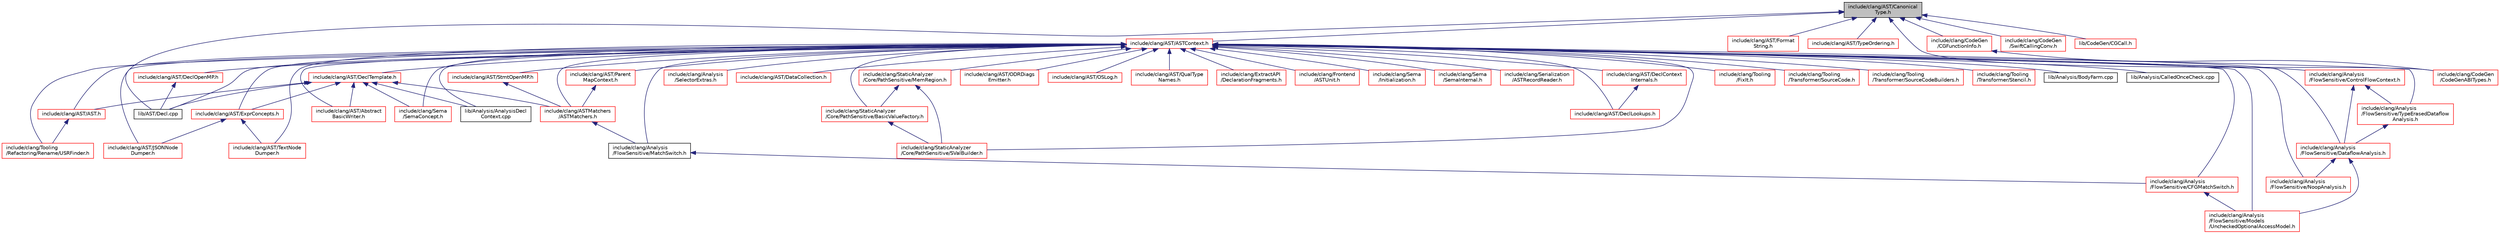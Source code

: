 digraph "include/clang/AST/CanonicalType.h"
{
 // LATEX_PDF_SIZE
  bgcolor="transparent";
  edge [fontname="Helvetica",fontsize="10",labelfontname="Helvetica",labelfontsize="10"];
  node [fontname="Helvetica",fontsize="10",shape=record];
  Node1 [label="include/clang/AST/Canonical\lType.h",height=0.2,width=0.4,color="black", fillcolor="grey75", style="filled", fontcolor="black",tooltip=" "];
  Node1 -> Node2 [dir="back",color="midnightblue",fontsize="10",style="solid",fontname="Helvetica"];
  Node2 [label="include/clang/AST/ASTContext.h",height=0.2,width=0.4,color="red",URL="$ASTContext_8h.html",tooltip=" "];
  Node2 -> Node3 [dir="back",color="midnightblue",fontsize="10",style="solid",fontname="Helvetica"];
  Node3 [label="include/clang/Analysis\l/FlowSensitive/CFGMatchSwitch.h",height=0.2,width=0.4,color="red",URL="$CFGMatchSwitch_8h.html",tooltip=" "];
  Node3 -> Node4 [dir="back",color="midnightblue",fontsize="10",style="solid",fontname="Helvetica"];
  Node4 [label="include/clang/Analysis\l/FlowSensitive/Models\l/UncheckedOptionalAccessModel.h",height=0.2,width=0.4,color="red",URL="$UncheckedOptionalAccessModel_8h.html",tooltip=" "];
  Node2 -> Node6 [dir="back",color="midnightblue",fontsize="10",style="solid",fontname="Helvetica"];
  Node6 [label="include/clang/Analysis\l/FlowSensitive/ControlFlowContext.h",height=0.2,width=0.4,color="red",URL="$ControlFlowContext_8h.html",tooltip=" "];
  Node6 -> Node7 [dir="back",color="midnightblue",fontsize="10",style="solid",fontname="Helvetica"];
  Node7 [label="include/clang/Analysis\l/FlowSensitive/DataflowAnalysis.h",height=0.2,width=0.4,color="red",URL="$DataflowAnalysis_8h.html",tooltip=" "];
  Node7 -> Node4 [dir="back",color="midnightblue",fontsize="10",style="solid",fontname="Helvetica"];
  Node7 -> Node11 [dir="back",color="midnightblue",fontsize="10",style="solid",fontname="Helvetica"];
  Node11 [label="include/clang/Analysis\l/FlowSensitive/NoopAnalysis.h",height=0.2,width=0.4,color="red",URL="$NoopAnalysis_8h.html",tooltip=" "];
  Node6 -> Node18 [dir="back",color="midnightblue",fontsize="10",style="solid",fontname="Helvetica"];
  Node18 [label="include/clang/Analysis\l/FlowSensitive/TypeErasedDataflow\lAnalysis.h",height=0.2,width=0.4,color="red",URL="$TypeErasedDataflowAnalysis_8h.html",tooltip=" "];
  Node18 -> Node7 [dir="back",color="midnightblue",fontsize="10",style="solid",fontname="Helvetica"];
  Node2 -> Node7 [dir="back",color="midnightblue",fontsize="10",style="solid",fontname="Helvetica"];
  Node2 -> Node15 [dir="back",color="midnightblue",fontsize="10",style="solid",fontname="Helvetica"];
  Node15 [label="include/clang/Analysis\l/FlowSensitive/MatchSwitch.h",height=0.2,width=0.4,color="black",URL="$MatchSwitch_8h.html",tooltip=" "];
  Node15 -> Node3 [dir="back",color="midnightblue",fontsize="10",style="solid",fontname="Helvetica"];
  Node2 -> Node4 [dir="back",color="midnightblue",fontsize="10",style="solid",fontname="Helvetica"];
  Node2 -> Node11 [dir="back",color="midnightblue",fontsize="10",style="solid",fontname="Helvetica"];
  Node2 -> Node18 [dir="back",color="midnightblue",fontsize="10",style="solid",fontname="Helvetica"];
  Node2 -> Node22 [dir="back",color="midnightblue",fontsize="10",style="solid",fontname="Helvetica"];
  Node22 [label="include/clang/Analysis\l/SelectorExtras.h",height=0.2,width=0.4,color="red",URL="$SelectorExtras_8h.html",tooltip=" "];
  Node2 -> Node33 [dir="back",color="midnightblue",fontsize="10",style="solid",fontname="Helvetica"];
  Node33 [label="include/clang/AST/Abstract\lBasicWriter.h",height=0.2,width=0.4,color="red",URL="$AbstractBasicWriter_8h.html",tooltip=" "];
  Node2 -> Node39 [dir="back",color="midnightblue",fontsize="10",style="solid",fontname="Helvetica"];
  Node39 [label="include/clang/AST/AST.h",height=0.2,width=0.4,color="red",URL="$AST_8h.html",tooltip=" "];
  Node39 -> Node45 [dir="back",color="midnightblue",fontsize="10",style="solid",fontname="Helvetica"];
  Node45 [label="include/clang/Tooling\l/Refactoring/Rename/USRFinder.h",height=0.2,width=0.4,color="red",URL="$USRFinder_8h.html",tooltip=" "];
  Node2 -> Node54 [dir="back",color="midnightblue",fontsize="10",style="solid",fontname="Helvetica"];
  Node54 [label="include/clang/AST/DataCollection.h",height=0.2,width=0.4,color="red",URL="$DataCollection_8h.html",tooltip=" "];
  Node2 -> Node57 [dir="back",color="midnightblue",fontsize="10",style="solid",fontname="Helvetica"];
  Node57 [label="include/clang/AST/DeclContext\lInternals.h",height=0.2,width=0.4,color="red",URL="$DeclContextInternals_8h.html",tooltip=" "];
  Node57 -> Node58 [dir="back",color="midnightblue",fontsize="10",style="solid",fontname="Helvetica"];
  Node58 [label="include/clang/AST/DeclLookups.h",height=0.2,width=0.4,color="red",URL="$DeclLookups_8h.html",tooltip=" "];
  Node2 -> Node58 [dir="back",color="midnightblue",fontsize="10",style="solid",fontname="Helvetica"];
  Node2 -> Node67 [dir="back",color="midnightblue",fontsize="10",style="solid",fontname="Helvetica"];
  Node67 [label="include/clang/AST/DeclOpenMP.h",height=0.2,width=0.4,color="red",URL="$DeclOpenMP_8h.html",tooltip=" "];
  Node67 -> Node235 [dir="back",color="midnightblue",fontsize="10",style="solid",fontname="Helvetica"];
  Node235 [label="lib/AST/Decl.cpp",height=0.2,width=0.4,color="black",URL="$Decl_8cpp.html",tooltip=" "];
  Node2 -> Node240 [dir="back",color="midnightblue",fontsize="10",style="solid",fontname="Helvetica"];
  Node240 [label="include/clang/AST/DeclTemplate.h",height=0.2,width=0.4,color="red",URL="$DeclTemplate_8h.html",tooltip=" "];
  Node240 -> Node33 [dir="back",color="midnightblue",fontsize="10",style="solid",fontname="Helvetica"];
  Node240 -> Node39 [dir="back",color="midnightblue",fontsize="10",style="solid",fontname="Helvetica"];
  Node240 -> Node305 [dir="back",color="midnightblue",fontsize="10",style="solid",fontname="Helvetica"];
  Node305 [label="include/clang/AST/ExprConcepts.h",height=0.2,width=0.4,color="red",URL="$ExprConcepts_8h.html",tooltip=" "];
  Node305 -> Node71 [dir="back",color="midnightblue",fontsize="10",style="solid",fontname="Helvetica"];
  Node71 [label="include/clang/AST/JSONNode\lDumper.h",height=0.2,width=0.4,color="red",URL="$JSONNodeDumper_8h.html",tooltip=" "];
  Node305 -> Node73 [dir="back",color="midnightblue",fontsize="10",style="solid",fontname="Helvetica"];
  Node73 [label="include/clang/AST/TextNode\lDumper.h",height=0.2,width=0.4,color="red",URL="$TextNodeDumper_8h.html",tooltip=" "];
  Node240 -> Node256 [dir="back",color="midnightblue",fontsize="10",style="solid",fontname="Helvetica"];
  Node256 [label="include/clang/ASTMatchers\l/ASTMatchers.h",height=0.2,width=0.4,color="red",URL="$ASTMatchers_8h.html",tooltip=" "];
  Node256 -> Node15 [dir="back",color="midnightblue",fontsize="10",style="solid",fontname="Helvetica"];
  Node240 -> Node638 [dir="back",color="midnightblue",fontsize="10",style="solid",fontname="Helvetica"];
  Node638 [label="include/clang/Sema\l/SemaConcept.h",height=0.2,width=0.4,color="red",URL="$SemaConcept_8h.html",tooltip=" "];
  Node240 -> Node314 [dir="back",color="midnightblue",fontsize="10",style="solid",fontname="Helvetica"];
  Node314 [label="lib/Analysis/AnalysisDecl\lContext.cpp",height=0.2,width=0.4,color="black",URL="$AnalysisDeclContext_8cpp.html",tooltip=" "];
  Node240 -> Node235 [dir="back",color="midnightblue",fontsize="10",style="solid",fontname="Helvetica"];
  Node2 -> Node305 [dir="back",color="midnightblue",fontsize="10",style="solid",fontname="Helvetica"];
  Node2 -> Node71 [dir="back",color="midnightblue",fontsize="10",style="solid",fontname="Helvetica"];
  Node2 -> Node653 [dir="back",color="midnightblue",fontsize="10",style="solid",fontname="Helvetica"];
  Node653 [label="include/clang/AST/ODRDiags\lEmitter.h",height=0.2,width=0.4,color="red",URL="$ODRDiagsEmitter_8h.html",tooltip=" "];
  Node2 -> Node654 [dir="back",color="midnightblue",fontsize="10",style="solid",fontname="Helvetica"];
  Node654 [label="include/clang/AST/OSLog.h",height=0.2,width=0.4,color="red",URL="$OSLog_8h.html",tooltip=" "];
  Node2 -> Node657 [dir="back",color="midnightblue",fontsize="10",style="solid",fontname="Helvetica"];
  Node657 [label="include/clang/AST/Parent\lMapContext.h",height=0.2,width=0.4,color="red",URL="$ParentMapContext_8h.html",tooltip=" "];
  Node657 -> Node256 [dir="back",color="midnightblue",fontsize="10",style="solid",fontname="Helvetica"];
  Node2 -> Node658 [dir="back",color="midnightblue",fontsize="10",style="solid",fontname="Helvetica"];
  Node658 [label="include/clang/AST/QualType\lNames.h",height=0.2,width=0.4,color="red",URL="$QualTypeNames_8h.html",tooltip=" "];
  Node2 -> Node659 [dir="back",color="midnightblue",fontsize="10",style="solid",fontname="Helvetica"];
  Node659 [label="include/clang/AST/StmtOpenMP.h",height=0.2,width=0.4,color="red",URL="$StmtOpenMP_8h.html",tooltip=" "];
  Node659 -> Node256 [dir="back",color="midnightblue",fontsize="10",style="solid",fontname="Helvetica"];
  Node2 -> Node73 [dir="back",color="midnightblue",fontsize="10",style="solid",fontname="Helvetica"];
  Node2 -> Node256 [dir="back",color="midnightblue",fontsize="10",style="solid",fontname="Helvetica"];
  Node2 -> Node661 [dir="back",color="midnightblue",fontsize="10",style="solid",fontname="Helvetica"];
  Node661 [label="include/clang/ExtractAPI\l/DeclarationFragments.h",height=0.2,width=0.4,color="red",URL="$DeclarationFragments_8h.html",tooltip=" "];
  Node2 -> Node672 [dir="back",color="midnightblue",fontsize="10",style="solid",fontname="Helvetica"];
  Node672 [label="include/clang/Frontend\l/ASTUnit.h",height=0.2,width=0.4,color="red",URL="$ASTUnit_8h.html",tooltip=" "];
  Node2 -> Node637 [dir="back",color="midnightblue",fontsize="10",style="solid",fontname="Helvetica"];
  Node637 [label="include/clang/Sema\l/Initialization.h",height=0.2,width=0.4,color="red",URL="$Initialization_8h.html",tooltip=" "];
  Node2 -> Node638 [dir="back",color="midnightblue",fontsize="10",style="solid",fontname="Helvetica"];
  Node2 -> Node357 [dir="back",color="midnightblue",fontsize="10",style="solid",fontname="Helvetica"];
  Node357 [label="include/clang/Sema\l/SemaInternal.h",height=0.2,width=0.4,color="red",URL="$SemaInternal_8h.html",tooltip=" "];
  Node2 -> Node244 [dir="back",color="midnightblue",fontsize="10",style="solid",fontname="Helvetica"];
  Node244 [label="include/clang/Serialization\l/ASTRecordReader.h",height=0.2,width=0.4,color="red",URL="$ASTRecordReader_8h.html",tooltip=" "];
  Node2 -> Node604 [dir="back",color="midnightblue",fontsize="10",style="solid",fontname="Helvetica"];
  Node604 [label="include/clang/StaticAnalyzer\l/Core/PathSensitive/BasicValueFactory.h",height=0.2,width=0.4,color="red",URL="$BasicValueFactory_8h.html",tooltip=" "];
  Node604 -> Node605 [dir="back",color="midnightblue",fontsize="10",style="solid",fontname="Helvetica"];
  Node605 [label="include/clang/StaticAnalyzer\l/Core/PathSensitive/SValBuilder.h",height=0.2,width=0.4,color="red",URL="$SValBuilder_8h.html",tooltip=" "];
  Node2 -> Node603 [dir="back",color="midnightblue",fontsize="10",style="solid",fontname="Helvetica"];
  Node603 [label="include/clang/StaticAnalyzer\l/Core/PathSensitive/MemRegion.h",height=0.2,width=0.4,color="red",URL="$MemRegion_8h.html",tooltip=" "];
  Node603 -> Node604 [dir="back",color="midnightblue",fontsize="10",style="solid",fontname="Helvetica"];
  Node603 -> Node605 [dir="back",color="midnightblue",fontsize="10",style="solid",fontname="Helvetica"];
  Node2 -> Node605 [dir="back",color="midnightblue",fontsize="10",style="solid",fontname="Helvetica"];
  Node2 -> Node700 [dir="back",color="midnightblue",fontsize="10",style="solid",fontname="Helvetica"];
  Node700 [label="include/clang/Tooling\l/FixIt.h",height=0.2,width=0.4,color="red",URL="$FixIt_8h.html",tooltip=" "];
  Node2 -> Node45 [dir="back",color="midnightblue",fontsize="10",style="solid",fontname="Helvetica"];
  Node2 -> Node702 [dir="back",color="midnightblue",fontsize="10",style="solid",fontname="Helvetica"];
  Node702 [label="include/clang/Tooling\l/Transformer/SourceCode.h",height=0.2,width=0.4,color="red",URL="$SourceCode_8h.html",tooltip=" "];
  Node2 -> Node703 [dir="back",color="midnightblue",fontsize="10",style="solid",fontname="Helvetica"];
  Node703 [label="include/clang/Tooling\l/Transformer/SourceCodeBuilders.h",height=0.2,width=0.4,color="red",URL="$SourceCodeBuilders_8h.html",tooltip=" "];
  Node2 -> Node268 [dir="back",color="midnightblue",fontsize="10",style="solid",fontname="Helvetica"];
  Node268 [label="include/clang/Tooling\l/Transformer/Stencil.h",height=0.2,width=0.4,color="red",URL="$Stencil_8h.html",tooltip=" "];
  Node2 -> Node314 [dir="back",color="midnightblue",fontsize="10",style="solid",fontname="Helvetica"];
  Node2 -> Node626 [dir="back",color="midnightblue",fontsize="10",style="solid",fontname="Helvetica"];
  Node626 [label="lib/Analysis/BodyFarm.cpp",height=0.2,width=0.4,color="black",URL="$BodyFarm_8cpp.html",tooltip=" "];
  Node2 -> Node192 [dir="back",color="midnightblue",fontsize="10",style="solid",fontname="Helvetica"];
  Node192 [label="lib/Analysis/CalledOnceCheck.cpp",height=0.2,width=0.4,color="black",URL="$CalledOnceCheck_8cpp.html",tooltip=" "];
  Node2 -> Node235 [dir="back",color="midnightblue",fontsize="10",style="solid",fontname="Helvetica"];
  Node1 -> Node739 [dir="back",color="midnightblue",fontsize="10",style="solid",fontname="Helvetica"];
  Node739 [label="include/clang/AST/Format\lString.h",height=0.2,width=0.4,color="red",URL="$FormatString_8h.html",tooltip=" "];
  Node1 -> Node740 [dir="back",color="midnightblue",fontsize="10",style="solid",fontname="Helvetica"];
  Node740 [label="include/clang/AST/TypeOrdering.h",height=0.2,width=0.4,color="red",URL="$TypeOrdering_8h.html",tooltip=" "];
  Node1 -> Node744 [dir="back",color="midnightblue",fontsize="10",style="solid",fontname="Helvetica"];
  Node744 [label="include/clang/CodeGen\l/CGFunctionInfo.h",height=0.2,width=0.4,color="red",URL="$CGFunctionInfo_8h.html",tooltip=" "];
  Node744 -> Node745 [dir="back",color="midnightblue",fontsize="10",style="solid",fontname="Helvetica"];
  Node745 [label="include/clang/CodeGen\l/CodeGenABITypes.h",height=0.2,width=0.4,color="red",URL="$CodeGenABITypes_8h.html",tooltip=" "];
  Node1 -> Node745 [dir="back",color="midnightblue",fontsize="10",style="solid",fontname="Helvetica"];
  Node1 -> Node746 [dir="back",color="midnightblue",fontsize="10",style="solid",fontname="Helvetica"];
  Node746 [label="include/clang/CodeGen\l/SwiftCallingConv.h",height=0.2,width=0.4,color="red",URL="$SwiftCallingConv_8h.html",tooltip=" "];
  Node1 -> Node235 [dir="back",color="midnightblue",fontsize="10",style="solid",fontname="Helvetica"];
  Node1 -> Node175 [dir="back",color="midnightblue",fontsize="10",style="solid",fontname="Helvetica"];
  Node175 [label="lib/CodeGen/CGCall.h",height=0.2,width=0.4,color="red",URL="$CGCall_8h.html",tooltip=" "];
}
